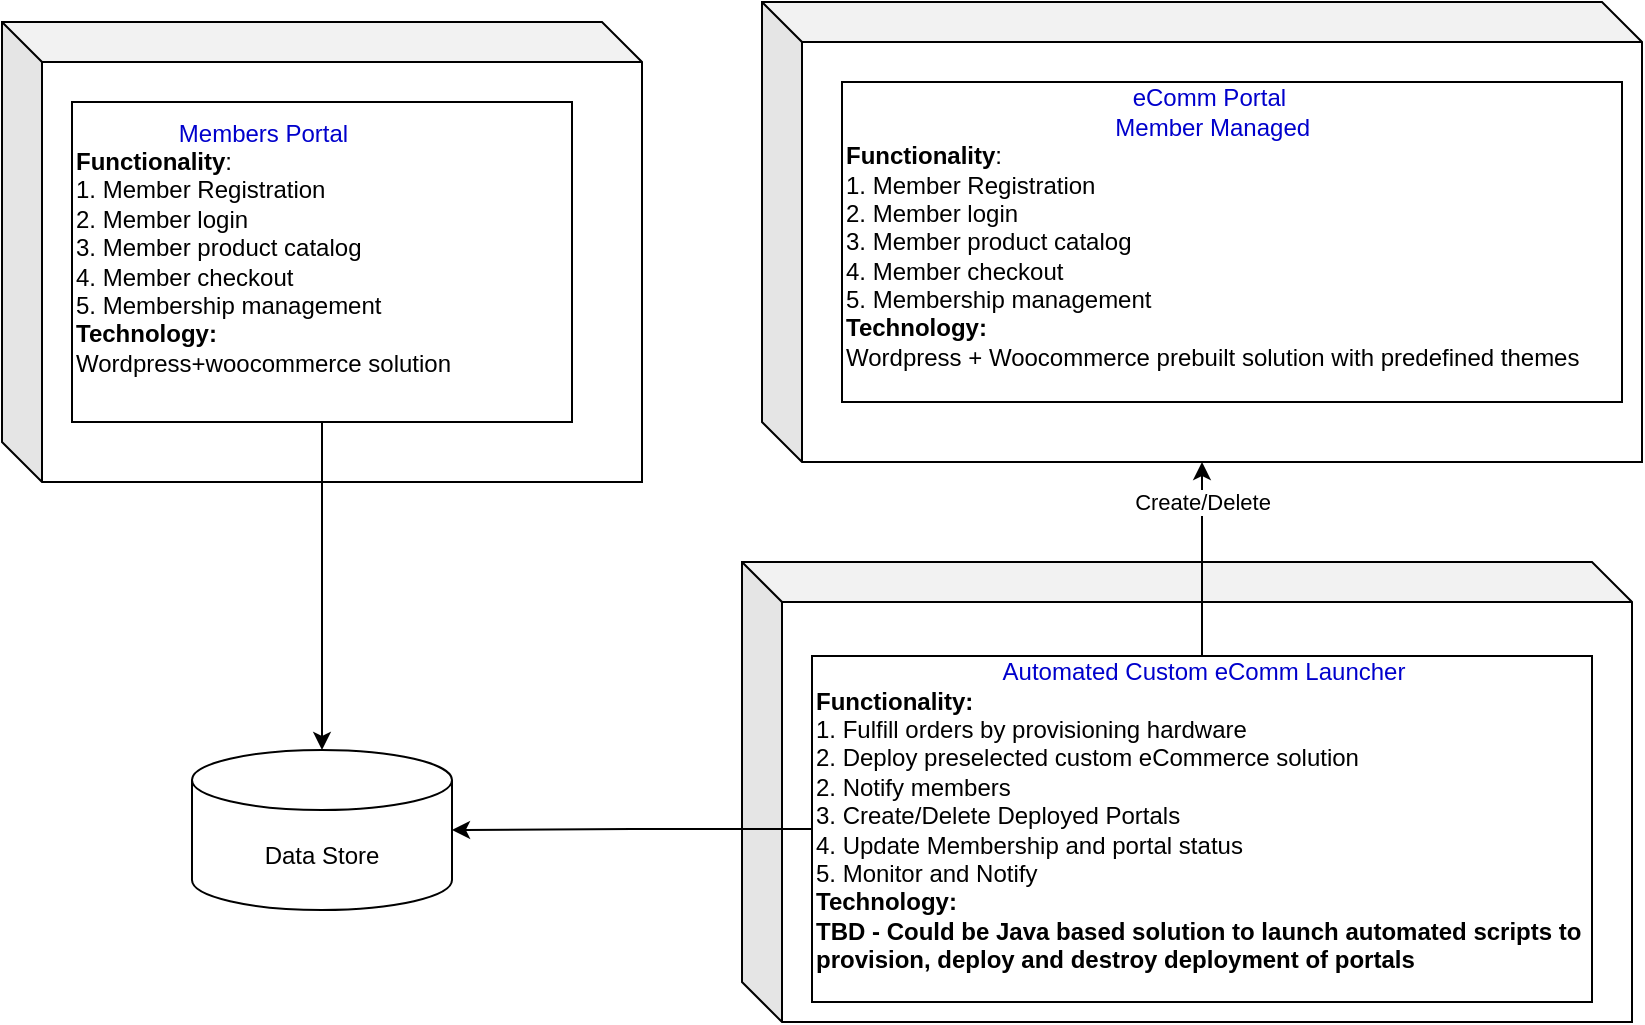 <mxfile version="15.3.8" type="github">
  <diagram name="Page-1" id="c4acf3e9-155e-7222-9cf6-157b1a14988f">
    <mxGraphModel dx="1038" dy="507" grid="1" gridSize="10" guides="1" tooltips="1" connect="1" arrows="1" fold="1" page="1" pageScale="1" pageWidth="850" pageHeight="1100" background="none" math="0" shadow="0">
      <root>
        <mxCell id="0" />
        <mxCell id="1" parent="0" />
        <mxCell id="5d2195bd80daf111-35" style="edgeStyle=orthogonalEdgeStyle;rounded=0;html=1;dashed=1;labelBackgroundColor=none;startFill=0;endArrow=open;endFill=0;endSize=10;fontFamily=Verdana;fontSize=10;" parent="1" target="5d2195bd80daf111-8" edge="1">
          <mxGeometry relative="1" as="geometry">
            <Array as="points">
              <mxPoint x="545" y="970" />
              <mxPoint x="545" y="970" />
            </Array>
            <mxPoint x="545" y="963" as="sourcePoint" />
          </mxGeometry>
        </mxCell>
        <mxCell id="5d2195bd80daf111-36" style="edgeStyle=orthogonalEdgeStyle;rounded=0;html=1;dashed=1;labelBackgroundColor=none;startFill=0;endArrow=open;endFill=0;endSize=10;fontFamily=Verdana;fontSize=10;" parent="1" source="5d2195bd80daf111-9" edge="1">
          <mxGeometry relative="1" as="geometry">
            <Array as="points">
              <mxPoint x="550" y="520" />
            </Array>
            <mxPoint x="490" y="520" as="targetPoint" />
          </mxGeometry>
        </mxCell>
        <mxCell id="5d2195bd80daf111-34" style="edgeStyle=orthogonalEdgeStyle;rounded=0;html=1;dashed=1;labelBackgroundColor=none;startFill=0;endArrow=open;endFill=0;endSize=10;fontFamily=Verdana;fontSize=10;" parent="1" source="5d2195bd80daf111-11" edge="1">
          <mxGeometry relative="1" as="geometry">
            <Array as="points">
              <mxPoint x="410" y="1029" />
              <mxPoint x="410" y="1029" />
            </Array>
            <mxPoint x="490" y="1029" as="targetPoint" />
          </mxGeometry>
        </mxCell>
        <mxCell id="5d2195bd80daf111-30" style="edgeStyle=orthogonalEdgeStyle;rounded=0;html=1;dashed=1;labelBackgroundColor=none;startFill=0;endArrow=open;endFill=0;endSize=10;fontFamily=Verdana;fontSize=10;" parent="1" target="5d2195bd80daf111-10" edge="1">
          <mxGeometry relative="1" as="geometry">
            <Array as="points">
              <mxPoint x="300" y="580" />
              <mxPoint x="300" y="642" />
            </Array>
            <mxPoint x="250" y="580" as="sourcePoint" />
          </mxGeometry>
        </mxCell>
        <mxCell id="5d2195bd80daf111-32" style="edgeStyle=orthogonalEdgeStyle;rounded=0;html=1;dashed=1;labelBackgroundColor=none;startFill=0;endArrow=open;endFill=0;endSize=10;fontFamily=Verdana;fontSize=10;" parent="1" target="5d2195bd80daf111-12" edge="1">
          <mxGeometry relative="1" as="geometry">
            <Array as="points">
              <mxPoint x="170" y="780" />
            </Array>
            <mxPoint x="170" y="590" as="sourcePoint" />
          </mxGeometry>
        </mxCell>
        <mxCell id="5d2195bd80daf111-33" style="edgeStyle=orthogonalEdgeStyle;rounded=0;html=1;dashed=1;labelBackgroundColor=none;startFill=0;endArrow=open;endFill=0;endSize=10;fontFamily=Verdana;fontSize=10;" parent="1" target="5d2195bd80daf111-11" edge="1">
          <mxGeometry relative="1" as="geometry">
            <Array as="points">
              <mxPoint x="140" y="978" />
            </Array>
            <mxPoint x="140" y="590" as="sourcePoint" />
          </mxGeometry>
        </mxCell>
        <mxCell id="Naqz7WwvthQqh0Y6qo8N-1" value="&lt;div style=&quot;text-align: justify&quot;&gt;&lt;span&gt;Dedicated VM&lt;/span&gt;&lt;/div&gt;" style="shape=cube;whiteSpace=wrap;html=1;boundedLbl=1;backgroundOutline=1;darkOpacity=0.05;darkOpacity2=0.1;" vertex="1" parent="1">
          <mxGeometry x="470" y="120" width="440" height="230" as="geometry" />
        </mxCell>
        <mxCell id="Naqz7WwvthQqh0Y6qo8N-4" value="Home Portal" style="shape=cube;whiteSpace=wrap;html=1;boundedLbl=1;backgroundOutline=1;darkOpacity=0.05;darkOpacity2=0.1;" vertex="1" parent="1">
          <mxGeometry x="90" y="130" width="320" height="230" as="geometry" />
        </mxCell>
        <mxCell id="Naqz7WwvthQqh0Y6qo8N-7" style="edgeStyle=orthogonalEdgeStyle;rounded=0;orthogonalLoop=1;jettySize=auto;html=1;entryX=0.5;entryY=0;entryDx=0;entryDy=0;entryPerimeter=0;" edge="1" parent="1" source="Naqz7WwvthQqh0Y6qo8N-5" target="Naqz7WwvthQqh0Y6qo8N-6">
          <mxGeometry relative="1" as="geometry" />
        </mxCell>
        <mxCell id="Naqz7WwvthQqh0Y6qo8N-5" value="&lt;div style=&quot;text-align: center&quot;&gt;&lt;span&gt;&lt;font color=&quot;#0000cc&quot;&gt;Members Portal&lt;/font&gt;&lt;/span&gt;&lt;/div&gt;&lt;div&gt;&lt;b&gt;Functionality&lt;/b&gt;:&lt;/div&gt;&lt;div&gt;&lt;span&gt;1. Member Registration&lt;/span&gt;&lt;/div&gt;&lt;div&gt;&lt;span&gt;2. Member login&lt;/span&gt;&lt;/div&gt;&lt;div&gt;&lt;span&gt;3. Member product catalog&lt;/span&gt;&lt;/div&gt;&lt;div&gt;&lt;span&gt;4. Member checkout&lt;/span&gt;&lt;/div&gt;&lt;div&gt;&lt;span&gt;5. Membership management&lt;/span&gt;&lt;/div&gt;&lt;div&gt;&lt;span&gt;&lt;b&gt;Technology:&lt;/b&gt;&lt;/span&gt;&lt;/div&gt;&lt;div&gt;Wordpress+woocommerce solution&lt;/div&gt;&lt;div&gt;&lt;span&gt;&lt;br&gt;&lt;/span&gt;&lt;/div&gt;" style="rounded=0;whiteSpace=wrap;html=1;align=left;" vertex="1" parent="1">
          <mxGeometry x="125" y="170" width="250" height="160" as="geometry" />
        </mxCell>
        <mxCell id="Naqz7WwvthQqh0Y6qo8N-6" value="Data Store" style="shape=cylinder3;whiteSpace=wrap;html=1;boundedLbl=1;backgroundOutline=1;size=15;" vertex="1" parent="1">
          <mxGeometry x="185" y="494" width="130" height="80" as="geometry" />
        </mxCell>
        <mxCell id="Naqz7WwvthQqh0Y6qo8N-8" value="Home Portal" style="shape=cube;whiteSpace=wrap;html=1;boundedLbl=1;backgroundOutline=1;darkOpacity=0.05;darkOpacity2=0.1;" vertex="1" parent="1">
          <mxGeometry x="460" y="400" width="445" height="230" as="geometry" />
        </mxCell>
        <mxCell id="Naqz7WwvthQqh0Y6qo8N-10" style="edgeStyle=orthogonalEdgeStyle;rounded=0;orthogonalLoop=1;jettySize=auto;html=1;entryX=1;entryY=0.5;entryDx=0;entryDy=0;entryPerimeter=0;" edge="1" parent="1" source="Naqz7WwvthQqh0Y6qo8N-9" target="Naqz7WwvthQqh0Y6qo8N-6">
          <mxGeometry relative="1" as="geometry" />
        </mxCell>
        <mxCell id="Naqz7WwvthQqh0Y6qo8N-11" style="edgeStyle=orthogonalEdgeStyle;rounded=0;orthogonalLoop=1;jettySize=auto;html=1;" edge="1" parent="1" source="Naqz7WwvthQqh0Y6qo8N-9" target="Naqz7WwvthQqh0Y6qo8N-1">
          <mxGeometry relative="1" as="geometry" />
        </mxCell>
        <mxCell id="Naqz7WwvthQqh0Y6qo8N-13" value="Create/Delete" style="edgeLabel;html=1;align=center;verticalAlign=middle;resizable=0;points=[];" vertex="1" connectable="0" parent="Naqz7WwvthQqh0Y6qo8N-11">
          <mxGeometry x="0.33" relative="1" as="geometry">
            <mxPoint y="-13" as="offset" />
          </mxGeometry>
        </mxCell>
        <mxCell id="Naqz7WwvthQqh0Y6qo8N-9" value="&lt;div style=&quot;text-align: center&quot;&gt;&lt;font color=&quot;#0000cc&quot;&gt;Automated Custom eComm Launcher&lt;/font&gt;&lt;/div&gt;&lt;div&gt;&lt;span&gt;&lt;b&gt;Functionality:&lt;/b&gt;&lt;/span&gt;&lt;/div&gt;&lt;div&gt;&lt;span&gt;1. Fulfill&amp;nbsp;orders by provisioning hardware&amp;nbsp;&lt;/span&gt;&lt;/div&gt;&lt;div&gt;&lt;span&gt;2. Deploy preselected custom eCommerce solution&lt;/span&gt;&lt;/div&gt;&lt;div&gt;&lt;span&gt;2. Notify members&lt;/span&gt;&lt;/div&gt;&lt;div&gt;&lt;span&gt;3. Create/Delete Deployed Portals&lt;/span&gt;&lt;/div&gt;&lt;div&gt;&lt;span&gt;4. Update Membership and portal status&lt;/span&gt;&lt;/div&gt;&lt;div&gt;&lt;span&gt;5. Monitor and Notify&amp;nbsp; &amp;nbsp;&lt;/span&gt;&lt;/div&gt;&lt;div&gt;&lt;span&gt;&lt;b&gt;Technology:&lt;/b&gt;&lt;/span&gt;&lt;/div&gt;&lt;div&gt;&lt;span&gt;&lt;b&gt;TBD - Could be Java based solution to launch automated scripts to provision, deploy and destroy deployment of portals&lt;/b&gt;&lt;/span&gt;&lt;/div&gt;&lt;div&gt;&lt;span&gt;&lt;br&gt;&lt;/span&gt;&lt;/div&gt;" style="rounded=0;whiteSpace=wrap;html=1;align=left;" vertex="1" parent="1">
          <mxGeometry x="495" y="447" width="390" height="173" as="geometry" />
        </mxCell>
        <mxCell id="Naqz7WwvthQqh0Y6qo8N-12" value="&lt;div style=&quot;text-align: center&quot;&gt;&lt;span&gt;&lt;font color=&quot;#0000cc&quot;&gt;eComm Portal&amp;nbsp;&lt;/font&gt;&lt;/span&gt;&lt;/div&gt;&lt;div style=&quot;text-align: center&quot;&gt;&lt;span&gt;&lt;font color=&quot;#0000cc&quot;&gt;Member Managed&lt;/font&gt;&lt;/span&gt;&lt;/div&gt;&lt;div&gt;&lt;b&gt;Functionality&lt;/b&gt;:&lt;/div&gt;&lt;div&gt;&lt;span&gt;1. Member Registration&lt;/span&gt;&lt;/div&gt;&lt;div&gt;&lt;span&gt;2. Member login&lt;/span&gt;&lt;/div&gt;&lt;div&gt;&lt;span&gt;3. Member product catalog&lt;/span&gt;&lt;/div&gt;&lt;div&gt;&lt;span&gt;4. Member checkout&lt;/span&gt;&lt;/div&gt;&lt;div&gt;&lt;span&gt;5. Membership management&lt;/span&gt;&lt;/div&gt;&lt;div&gt;&lt;span&gt;&lt;b&gt;Technology:&lt;/b&gt;&lt;/span&gt;&lt;/div&gt;&lt;div&gt;Wordpress + Woocommerce prebuilt solution with predefined themes&lt;/div&gt;&lt;div&gt;&lt;span&gt;&lt;br&gt;&lt;/span&gt;&lt;/div&gt;" style="rounded=0;whiteSpace=wrap;html=1;align=left;" vertex="1" parent="1">
          <mxGeometry x="510" y="160" width="390" height="160" as="geometry" />
        </mxCell>
      </root>
    </mxGraphModel>
  </diagram>
</mxfile>
